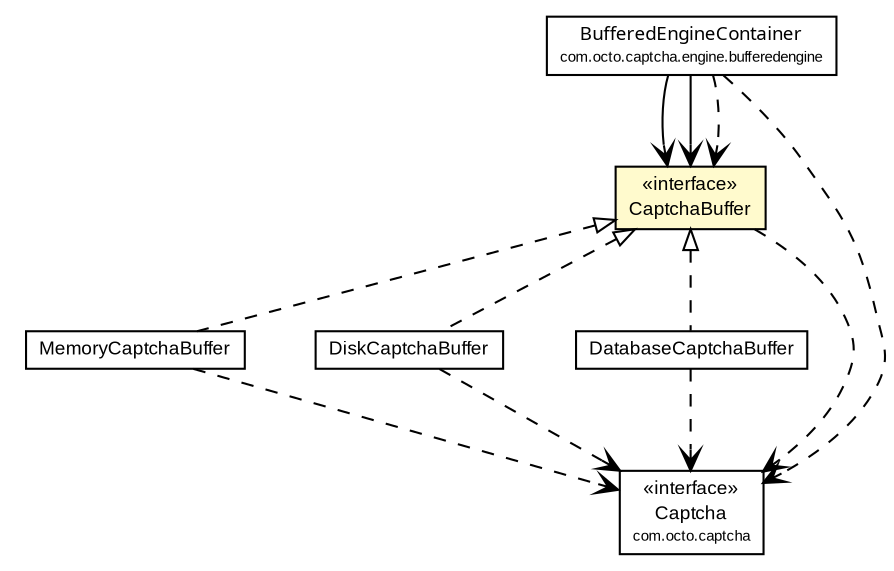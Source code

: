 #!/usr/local/bin/dot
#
# Class diagram 
# Generated by UmlGraph version 4.6 (http://www.spinellis.gr/sw/umlgraph)
#

digraph G {
	edge [fontname="arial",fontsize=10,labelfontname="arial",labelfontsize=10];
	node [fontname="arial",fontsize=10,shape=plaintext];
	// com.octo.captcha.engine.bufferedengine.buffer.MemoryCaptchaBuffer
	c116 [label=<<table border="0" cellborder="1" cellspacing="0" cellpadding="2" port="p" href="./MemoryCaptchaBuffer.html">
		<tr><td><table border="0" cellspacing="0" cellpadding="1">
			<tr><td> MemoryCaptchaBuffer </td></tr>
		</table></td></tr>
		</table>>, fontname="arial", fontcolor="black", fontsize=9.0];
	// com.octo.captcha.engine.bufferedengine.buffer.DiskCaptchaBuffer
	c117 [label=<<table border="0" cellborder="1" cellspacing="0" cellpadding="2" port="p" href="./DiskCaptchaBuffer.html">
		<tr><td><table border="0" cellspacing="0" cellpadding="1">
			<tr><td> DiskCaptchaBuffer </td></tr>
		</table></td></tr>
		</table>>, fontname="arial", fontcolor="black", fontsize=9.0];
	// com.octo.captcha.engine.bufferedengine.buffer.DatabaseCaptchaBuffer
	c118 [label=<<table border="0" cellborder="1" cellspacing="0" cellpadding="2" port="p" href="./DatabaseCaptchaBuffer.html">
		<tr><td><table border="0" cellspacing="0" cellpadding="1">
			<tr><td> DatabaseCaptchaBuffer </td></tr>
		</table></td></tr>
		</table>>, fontname="arial", fontcolor="black", fontsize=9.0];
	// com.octo.captcha.engine.bufferedengine.buffer.CaptchaBuffer
	c119 [label=<<table border="0" cellborder="1" cellspacing="0" cellpadding="2" port="p" bgcolor="lemonChiffon" href="./CaptchaBuffer.html">
		<tr><td><table border="0" cellspacing="0" cellpadding="1">
			<tr><td> &laquo;interface&raquo; </td></tr>
			<tr><td> CaptchaBuffer </td></tr>
		</table></td></tr>
		</table>>, fontname="arial", fontcolor="black", fontsize=9.0];
	// com.octo.captcha.engine.bufferedengine.BufferedEngineContainer
	c125 [label=<<table border="0" cellborder="1" cellspacing="0" cellpadding="2" port="p" href="../BufferedEngineContainer.html">
		<tr><td><table border="0" cellspacing="0" cellpadding="1">
			<tr><td><font face="ariali"> BufferedEngineContainer </font></td></tr>
			<tr><td><font point-size="7.0"> com.octo.captcha.engine.bufferedengine </font></td></tr>
		</table></td></tr>
		</table>>, fontname="arial", fontcolor="black", fontsize=9.0];
	//com.octo.captcha.engine.bufferedengine.buffer.MemoryCaptchaBuffer implements com.octo.captcha.engine.bufferedengine.buffer.CaptchaBuffer
	c119:p -> c116:p [dir=back,arrowtail=empty,style=dashed];
	//com.octo.captcha.engine.bufferedengine.buffer.DiskCaptchaBuffer implements com.octo.captcha.engine.bufferedengine.buffer.CaptchaBuffer
	c119:p -> c117:p [dir=back,arrowtail=empty,style=dashed];
	//com.octo.captcha.engine.bufferedengine.buffer.DatabaseCaptchaBuffer implements com.octo.captcha.engine.bufferedengine.buffer.CaptchaBuffer
	c119:p -> c118:p [dir=back,arrowtail=empty,style=dashed];
	// com.octo.captcha.engine.bufferedengine.BufferedEngineContainer NAVASSOC com.octo.captcha.engine.bufferedengine.buffer.CaptchaBuffer
	c125:p -> c119:p [taillabel="", label="", headlabel="", fontname="arial", fontcolor="black", fontsize=10.0, color="black", arrowhead=open];
	// com.octo.captcha.engine.bufferedengine.BufferedEngineContainer NAVASSOC com.octo.captcha.engine.bufferedengine.buffer.CaptchaBuffer
	c125:p -> c119:p [taillabel="", label="", headlabel="", fontname="arial", fontcolor="black", fontsize=10.0, color="black", arrowhead=open];
	// com.octo.captcha.engine.bufferedengine.buffer.MemoryCaptchaBuffer DEPEND com.octo.captcha.Captcha
	c116:p -> c128:p [taillabel="", label="", headlabel="", fontname="arial", fontcolor="black", fontsize=10.0, color="black", arrowhead=open, style=dashed];
	// com.octo.captcha.engine.bufferedengine.buffer.DiskCaptchaBuffer DEPEND com.octo.captcha.Captcha
	c117:p -> c128:p [taillabel="", label="", headlabel="", fontname="arial", fontcolor="black", fontsize=10.0, color="black", arrowhead=open, style=dashed];
	// com.octo.captcha.engine.bufferedengine.buffer.DatabaseCaptchaBuffer DEPEND com.octo.captcha.Captcha
	c118:p -> c128:p [taillabel="", label="", headlabel="", fontname="arial", fontcolor="black", fontsize=10.0, color="black", arrowhead=open, style=dashed];
	// com.octo.captcha.engine.bufferedengine.buffer.CaptchaBuffer DEPEND com.octo.captcha.Captcha
	c119:p -> c128:p [taillabel="", label="", headlabel="", fontname="arial", fontcolor="black", fontsize=10.0, color="black", arrowhead=open, style=dashed];
	// com.octo.captcha.engine.bufferedengine.BufferedEngineContainer DEPEND com.octo.captcha.engine.bufferedengine.buffer.CaptchaBuffer
	c125:p -> c119:p [taillabel="", label="", headlabel="", fontname="arial", fontcolor="black", fontsize=10.0, color="black", arrowhead=open, style=dashed];
	// com.octo.captcha.engine.bufferedengine.BufferedEngineContainer DEPEND com.octo.captcha.Captcha
	c125:p -> c128:p [taillabel="", label="", headlabel="", fontname="arial", fontcolor="black", fontsize=10.0, color="black", arrowhead=open, style=dashed];
	// com.octo.captcha.Captcha
	c128 [label=<<table border="0" cellborder="1" cellspacing="0" cellpadding="2" port="p" href="http://java.sun.com/j2se/1.4.2/docs/api/com/octo/captcha/Captcha.html">
		<tr><td><table border="0" cellspacing="0" cellpadding="1">
			<tr><td> &laquo;interface&raquo; </td></tr>
			<tr><td> Captcha </td></tr>
			<tr><td><font point-size="7.0"> com.octo.captcha </font></td></tr>
		</table></td></tr>
		</table>>, fontname="arial", fontcolor="black", fontsize=9.0];
}

